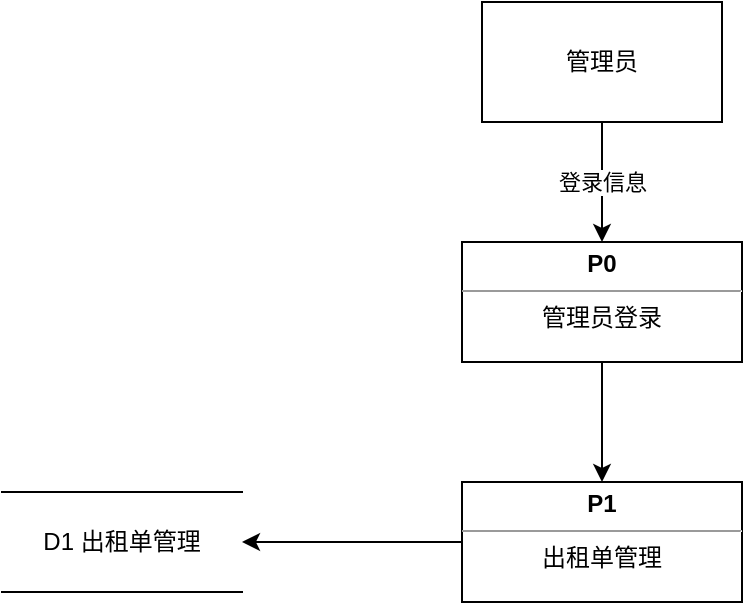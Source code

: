 <mxfile version="21.3.3" type="github">
  <diagram name="第 1 页" id="kA5nwrn9Iyu9ZlMpJHmj">
    <mxGraphModel dx="1050" dy="587" grid="1" gridSize="10" guides="1" tooltips="1" connect="1" arrows="1" fold="1" page="1" pageScale="1" pageWidth="827" pageHeight="1169" math="0" shadow="0">
      <root>
        <mxCell id="0" />
        <mxCell id="1" parent="0" />
        <mxCell id="8u6pSmdnze8ij-CWn7Zd-6" value="登录信息" style="edgeStyle=orthogonalEdgeStyle;rounded=0;orthogonalLoop=1;jettySize=auto;html=1;exitX=0.5;exitY=1;exitDx=0;exitDy=0;entryX=0.5;entryY=0;entryDx=0;entryDy=0;" edge="1" parent="1" source="8u6pSmdnze8ij-CWn7Zd-1" target="8u6pSmdnze8ij-CWn7Zd-5">
          <mxGeometry relative="1" as="geometry" />
        </mxCell>
        <mxCell id="8u6pSmdnze8ij-CWn7Zd-1" value="管理员" style="rounded=0;whiteSpace=wrap;html=1;" vertex="1" parent="1">
          <mxGeometry x="340" y="60" width="120" height="60" as="geometry" />
        </mxCell>
        <mxCell id="8u6pSmdnze8ij-CWn7Zd-9" style="edgeStyle=orthogonalEdgeStyle;rounded=0;orthogonalLoop=1;jettySize=auto;html=1;exitX=0.5;exitY=1;exitDx=0;exitDy=0;entryX=0.5;entryY=0;entryDx=0;entryDy=0;" edge="1" parent="1" source="8u6pSmdnze8ij-CWn7Zd-5" target="8u6pSmdnze8ij-CWn7Zd-8">
          <mxGeometry relative="1" as="geometry" />
        </mxCell>
        <mxCell id="8u6pSmdnze8ij-CWn7Zd-5" value="&lt;p style=&quot;margin: 4px 0px 0px;&quot;&gt;&lt;b&gt;P0&lt;/b&gt;&lt;/p&gt;&lt;hr size=&quot;1&quot;&gt;&lt;div style=&quot;height:2px;&quot;&gt;管理员登录&lt;/div&gt;" style="verticalAlign=top;align=center;overflow=fill;fontSize=12;fontFamily=Helvetica;html=1;whiteSpace=wrap;" vertex="1" parent="1">
          <mxGeometry x="330" y="180" width="140" height="60" as="geometry" />
        </mxCell>
        <mxCell id="8u6pSmdnze8ij-CWn7Zd-11" style="edgeStyle=orthogonalEdgeStyle;rounded=0;orthogonalLoop=1;jettySize=auto;html=1;exitX=0;exitY=0.5;exitDx=0;exitDy=0;entryX=1;entryY=0.5;entryDx=0;entryDy=0;" edge="1" parent="1" source="8u6pSmdnze8ij-CWn7Zd-8" target="8u6pSmdnze8ij-CWn7Zd-10">
          <mxGeometry relative="1" as="geometry" />
        </mxCell>
        <mxCell id="8u6pSmdnze8ij-CWn7Zd-8" value="&lt;p style=&quot;margin: 4px 0px 0px;&quot;&gt;&lt;b&gt;P1&lt;/b&gt;&lt;/p&gt;&lt;hr size=&quot;1&quot;&gt;&lt;div style=&quot;height:2px;&quot;&gt;出租单管理&lt;/div&gt;" style="verticalAlign=top;align=center;overflow=fill;fontSize=12;fontFamily=Helvetica;html=1;whiteSpace=wrap;" vertex="1" parent="1">
          <mxGeometry x="330" y="300" width="140" height="60" as="geometry" />
        </mxCell>
        <mxCell id="8u6pSmdnze8ij-CWn7Zd-10" value="D1 出租单管理" style="shape=partialRectangle;whiteSpace=wrap;html=1;left=0;right=0;fillColor=none;" vertex="1" parent="1">
          <mxGeometry x="100" y="305" width="120" height="50" as="geometry" />
        </mxCell>
      </root>
    </mxGraphModel>
  </diagram>
</mxfile>
